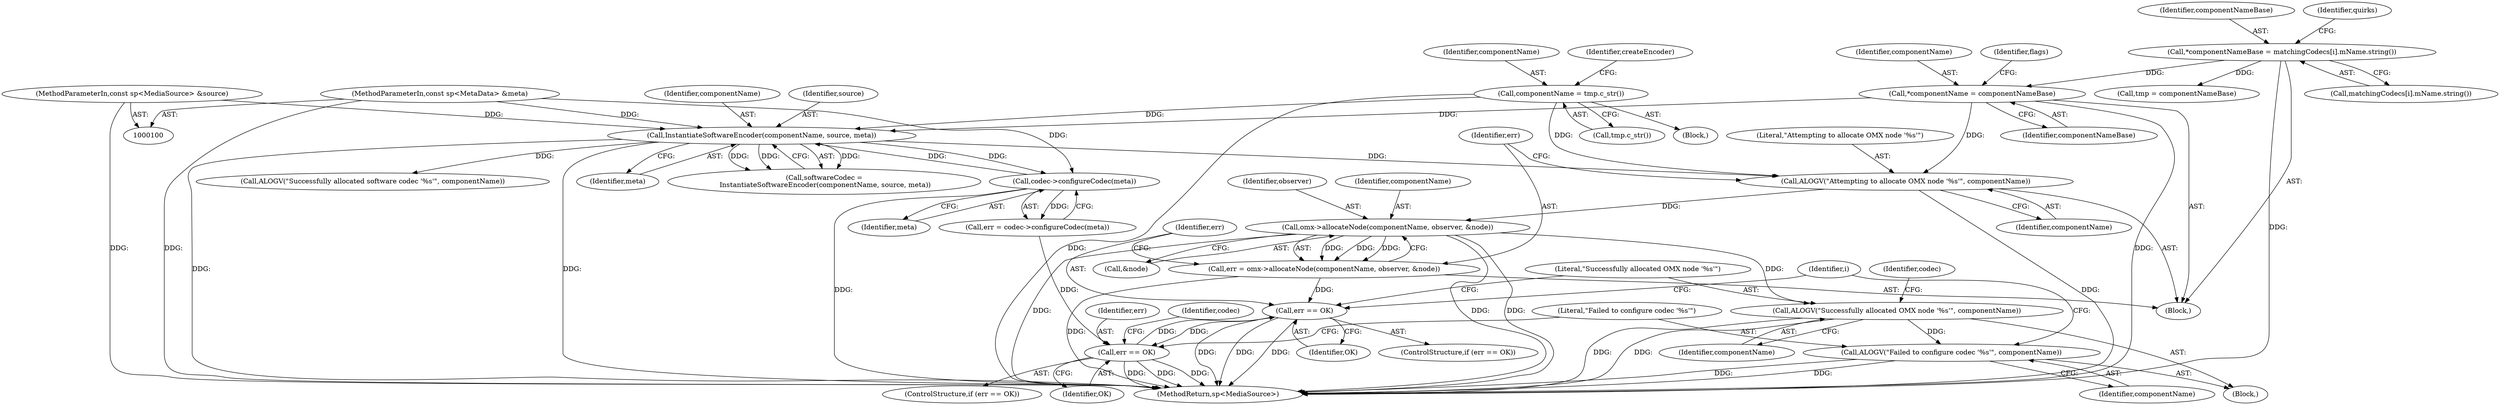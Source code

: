 digraph "0_Android_0bb5ced60304da7f61478ffd359e7ba65d72f181_0@API" {
"1000228" [label="(Call,omx->allocateNode(componentName, observer, &node))"];
"1000222" [label="(Call,ALOGV(\"Attempting to allocate OMX node '%s'\", componentName))"];
"1000185" [label="(Call,*componentName = componentNameBase)"];
"1000173" [label="(Call,*componentNameBase = matchingCodecs[i].mName.string())"];
"1000208" [label="(Call,InstantiateSoftwareEncoder(componentName, source, meta))"];
"1000199" [label="(Call,componentName = tmp.c_str())"];
"1000104" [label="(MethodParameterIn,const sp<MediaSource> &source)"];
"1000250" [label="(Call,codec->configureCodec(meta))"];
"1000102" [label="(MethodParameterIn,const sp<MetaData> &meta)"];
"1000226" [label="(Call,err = omx->allocateNode(componentName, observer, &node))"];
"1000234" [label="(Call,err == OK)"];
"1000253" [label="(Call,err == OK)"];
"1000238" [label="(Call,ALOGV(\"Successfully allocated OMX node '%s'\", componentName))"];
"1000259" [label="(Call,ALOGV(\"Failed to configure codec '%s'\", componentName))"];
"1000201" [label="(Call,tmp.c_str())"];
"1000186" [label="(Identifier,componentName)"];
"1000217" [label="(Call,ALOGV(\"Successfully allocated software codec '%s'\", componentName))"];
"1000224" [label="(Identifier,componentName)"];
"1000227" [label="(Identifier,err)"];
"1000228" [label="(Call,omx->allocateNode(componentName, observer, &node))"];
"1000226" [label="(Call,err = omx->allocateNode(componentName, observer, &node))"];
"1000239" [label="(Literal,\"Successfully allocated OMX node '%s'\")"];
"1000260" [label="(Literal,\"Failed to configure codec '%s'\")"];
"1000104" [label="(MethodParameterIn,const sp<MediaSource> &source)"];
"1000193" [label="(Block,)"];
"1000229" [label="(Identifier,componentName)"];
"1000174" [label="(Identifier,componentNameBase)"];
"1000252" [label="(ControlStructure,if (err == OK))"];
"1000178" [label="(Identifier,quirks)"];
"1000240" [label="(Identifier,componentName)"];
"1000230" [label="(Identifier,observer)"];
"1000243" [label="(Identifier,codec)"];
"1000199" [label="(Call,componentName = tmp.c_str())"];
"1000248" [label="(Call,err = codec->configureCodec(meta))"];
"1000233" [label="(ControlStructure,if (err == OK))"];
"1000191" [label="(Identifier,flags)"];
"1000234" [label="(Call,err == OK)"];
"1000261" [label="(Identifier,componentName)"];
"1000209" [label="(Identifier,componentName)"];
"1000187" [label="(Identifier,componentNameBase)"];
"1000235" [label="(Identifier,err)"];
"1000200" [label="(Identifier,componentName)"];
"1000231" [label="(Call,&node)"];
"1000237" [label="(Block,)"];
"1000185" [label="(Call,*componentName = componentNameBase)"];
"1000175" [label="(Call,matchingCodecs[i].mName.string())"];
"1000194" [label="(Call,tmp = componentNameBase)"];
"1000203" [label="(Identifier,createEncoder)"];
"1000208" [label="(Call,InstantiateSoftwareEncoder(componentName, source, meta))"];
"1000170" [label="(Identifier,i)"];
"1000173" [label="(Call,*componentNameBase = matchingCodecs[i].mName.string())"];
"1000238" [label="(Call,ALOGV(\"Successfully allocated OMX node '%s'\", componentName))"];
"1000251" [label="(Identifier,meta)"];
"1000264" [label="(MethodReturn,sp<MediaSource>)"];
"1000259" [label="(Call,ALOGV(\"Failed to configure codec '%s'\", componentName))"];
"1000236" [label="(Identifier,OK)"];
"1000253" [label="(Call,err == OK)"];
"1000222" [label="(Call,ALOGV(\"Attempting to allocate OMX node '%s'\", componentName))"];
"1000255" [label="(Identifier,OK)"];
"1000171" [label="(Block,)"];
"1000223" [label="(Literal,\"Attempting to allocate OMX node '%s'\")"];
"1000250" [label="(Call,codec->configureCodec(meta))"];
"1000210" [label="(Identifier,source)"];
"1000211" [label="(Identifier,meta)"];
"1000254" [label="(Identifier,err)"];
"1000206" [label="(Call,softwareCodec =\n InstantiateSoftwareEncoder(componentName, source, meta))"];
"1000102" [label="(MethodParameterIn,const sp<MetaData> &meta)"];
"1000258" [label="(Identifier,codec)"];
"1000228" -> "1000226"  [label="AST: "];
"1000228" -> "1000231"  [label="CFG: "];
"1000229" -> "1000228"  [label="AST: "];
"1000230" -> "1000228"  [label="AST: "];
"1000231" -> "1000228"  [label="AST: "];
"1000226" -> "1000228"  [label="CFG: "];
"1000228" -> "1000264"  [label="DDG: "];
"1000228" -> "1000264"  [label="DDG: "];
"1000228" -> "1000264"  [label="DDG: "];
"1000228" -> "1000226"  [label="DDG: "];
"1000228" -> "1000226"  [label="DDG: "];
"1000228" -> "1000226"  [label="DDG: "];
"1000222" -> "1000228"  [label="DDG: "];
"1000228" -> "1000238"  [label="DDG: "];
"1000222" -> "1000171"  [label="AST: "];
"1000222" -> "1000224"  [label="CFG: "];
"1000223" -> "1000222"  [label="AST: "];
"1000224" -> "1000222"  [label="AST: "];
"1000227" -> "1000222"  [label="CFG: "];
"1000222" -> "1000264"  [label="DDG: "];
"1000185" -> "1000222"  [label="DDG: "];
"1000208" -> "1000222"  [label="DDG: "];
"1000199" -> "1000222"  [label="DDG: "];
"1000185" -> "1000171"  [label="AST: "];
"1000185" -> "1000187"  [label="CFG: "];
"1000186" -> "1000185"  [label="AST: "];
"1000187" -> "1000185"  [label="AST: "];
"1000191" -> "1000185"  [label="CFG: "];
"1000185" -> "1000264"  [label="DDG: "];
"1000173" -> "1000185"  [label="DDG: "];
"1000185" -> "1000208"  [label="DDG: "];
"1000173" -> "1000171"  [label="AST: "];
"1000173" -> "1000175"  [label="CFG: "];
"1000174" -> "1000173"  [label="AST: "];
"1000175" -> "1000173"  [label="AST: "];
"1000178" -> "1000173"  [label="CFG: "];
"1000173" -> "1000264"  [label="DDG: "];
"1000173" -> "1000194"  [label="DDG: "];
"1000208" -> "1000206"  [label="AST: "];
"1000208" -> "1000211"  [label="CFG: "];
"1000209" -> "1000208"  [label="AST: "];
"1000210" -> "1000208"  [label="AST: "];
"1000211" -> "1000208"  [label="AST: "];
"1000206" -> "1000208"  [label="CFG: "];
"1000208" -> "1000264"  [label="DDG: "];
"1000208" -> "1000264"  [label="DDG: "];
"1000208" -> "1000206"  [label="DDG: "];
"1000208" -> "1000206"  [label="DDG: "];
"1000208" -> "1000206"  [label="DDG: "];
"1000199" -> "1000208"  [label="DDG: "];
"1000104" -> "1000208"  [label="DDG: "];
"1000250" -> "1000208"  [label="DDG: "];
"1000102" -> "1000208"  [label="DDG: "];
"1000208" -> "1000217"  [label="DDG: "];
"1000208" -> "1000250"  [label="DDG: "];
"1000199" -> "1000193"  [label="AST: "];
"1000199" -> "1000201"  [label="CFG: "];
"1000200" -> "1000199"  [label="AST: "];
"1000201" -> "1000199"  [label="AST: "];
"1000203" -> "1000199"  [label="CFG: "];
"1000199" -> "1000264"  [label="DDG: "];
"1000104" -> "1000100"  [label="AST: "];
"1000104" -> "1000264"  [label="DDG: "];
"1000250" -> "1000248"  [label="AST: "];
"1000250" -> "1000251"  [label="CFG: "];
"1000251" -> "1000250"  [label="AST: "];
"1000248" -> "1000250"  [label="CFG: "];
"1000250" -> "1000264"  [label="DDG: "];
"1000250" -> "1000248"  [label="DDG: "];
"1000102" -> "1000250"  [label="DDG: "];
"1000102" -> "1000100"  [label="AST: "];
"1000102" -> "1000264"  [label="DDG: "];
"1000226" -> "1000171"  [label="AST: "];
"1000227" -> "1000226"  [label="AST: "];
"1000235" -> "1000226"  [label="CFG: "];
"1000226" -> "1000264"  [label="DDG: "];
"1000226" -> "1000234"  [label="DDG: "];
"1000234" -> "1000233"  [label="AST: "];
"1000234" -> "1000236"  [label="CFG: "];
"1000235" -> "1000234"  [label="AST: "];
"1000236" -> "1000234"  [label="AST: "];
"1000239" -> "1000234"  [label="CFG: "];
"1000170" -> "1000234"  [label="CFG: "];
"1000234" -> "1000264"  [label="DDG: "];
"1000234" -> "1000264"  [label="DDG: "];
"1000234" -> "1000264"  [label="DDG: "];
"1000253" -> "1000234"  [label="DDG: "];
"1000234" -> "1000253"  [label="DDG: "];
"1000253" -> "1000252"  [label="AST: "];
"1000253" -> "1000255"  [label="CFG: "];
"1000254" -> "1000253"  [label="AST: "];
"1000255" -> "1000253"  [label="AST: "];
"1000258" -> "1000253"  [label="CFG: "];
"1000260" -> "1000253"  [label="CFG: "];
"1000253" -> "1000264"  [label="DDG: "];
"1000253" -> "1000264"  [label="DDG: "];
"1000253" -> "1000264"  [label="DDG: "];
"1000248" -> "1000253"  [label="DDG: "];
"1000238" -> "1000237"  [label="AST: "];
"1000238" -> "1000240"  [label="CFG: "];
"1000239" -> "1000238"  [label="AST: "];
"1000240" -> "1000238"  [label="AST: "];
"1000243" -> "1000238"  [label="CFG: "];
"1000238" -> "1000264"  [label="DDG: "];
"1000238" -> "1000264"  [label="DDG: "];
"1000238" -> "1000259"  [label="DDG: "];
"1000259" -> "1000237"  [label="AST: "];
"1000259" -> "1000261"  [label="CFG: "];
"1000260" -> "1000259"  [label="AST: "];
"1000261" -> "1000259"  [label="AST: "];
"1000170" -> "1000259"  [label="CFG: "];
"1000259" -> "1000264"  [label="DDG: "];
"1000259" -> "1000264"  [label="DDG: "];
}
